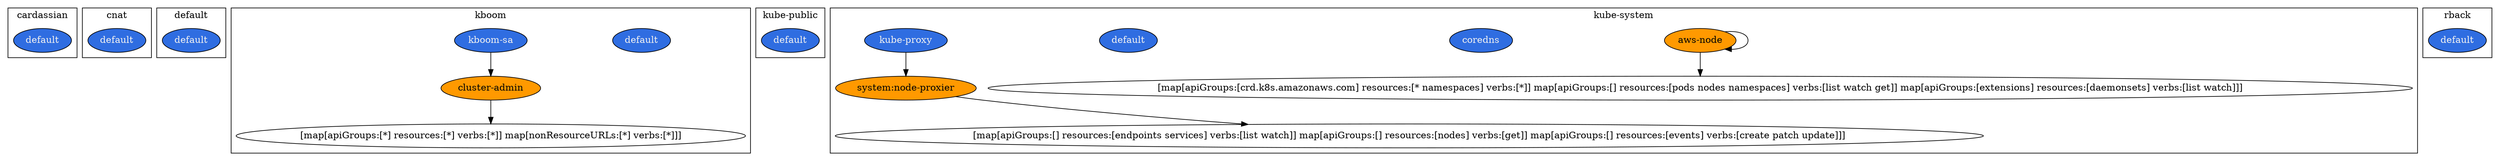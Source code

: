 digraph  {
	subgraph cluster_s3 {
		ID = "cluster_s3";
		label="cardassian";
		n10[fillcolor="#2f6de1",fontcolor="#f0f0f0",label="default",style="filled"];
		
	}subgraph cluster_s4 {
		ID = "cluster_s4";
		label="cnat";
		n11[fillcolor="#2f6de1",fontcolor="#f0f0f0",label="default",style="filled"];
		
	}subgraph cluster_s5 {
		ID = "cluster_s5";
		label="default";
		n12[fillcolor="#2f6de1",fontcolor="#f0f0f0",label="default",style="filled"];
		
	}subgraph cluster_s6 {
		ID = "cluster_s6";
		label="kboom";
		n16[label="[map[apiGroups:[*] resources:[*] verbs:[*]] map[nonResourceURLs:[*] verbs:[*]]]"];
		n15[fillcolor="#ff9900",fontcolor="#030303",label="cluster-admin",style="filled"];
		n13[fillcolor="#2f6de1",fontcolor="#f0f0f0",label="default",style="filled"];
		n14[fillcolor="#2f6de1",fontcolor="#f0f0f0",label="kboom-sa",style="filled"];
		n15->n16;
		n14->n15;
		
	}subgraph cluster_s0 {
		ID = "cluster_s0";
		label="kube-public";
		n1[fillcolor="#2f6de1",fontcolor="#f0f0f0",label="default",style="filled"];
		
	}subgraph cluster_s1 {
		ID = "cluster_s1";
		label="kube-system";
		n8[label="[map[apiGroups:[] resources:[endpoints services] verbs:[list watch]] map[apiGroups:[] resources:[nodes] verbs:[get]] map[apiGroups:[] resources:[events] verbs:[create patch update]]]"];
		n3[label="[map[apiGroups:[crd.k8s.amazonaws.com] resources:[* namespaces] verbs:[*]] map[apiGroups:[] resources:[pods nodes namespaces] verbs:[list watch get]] map[apiGroups:[extensions] resources:[daemonsets] verbs:[list watch]]]"];
		n2[fillcolor="#ff9900",fontcolor="#030303",label="aws-node",style="filled"];
		n4[fillcolor="#2f6de1",fontcolor="#f0f0f0",label="coredns",style="filled"];
		n5[fillcolor="#2f6de1",fontcolor="#f0f0f0",label="default",style="filled"];
		n6[fillcolor="#2f6de1",fontcolor="#f0f0f0",label="kube-proxy",style="filled"];
		n7[fillcolor="#ff9900",fontcolor="#030303",label="system:node-proxier",style="filled"];
		n2->n2;
		n2->n3;
		n6->n7;
		n7->n8;
		
	}subgraph cluster_s2 {
		ID = "cluster_s2";
		label="rback";
		n9[fillcolor="#2f6de1",fontcolor="#f0f0f0",label="default",style="filled"];
		
	}
	
}
